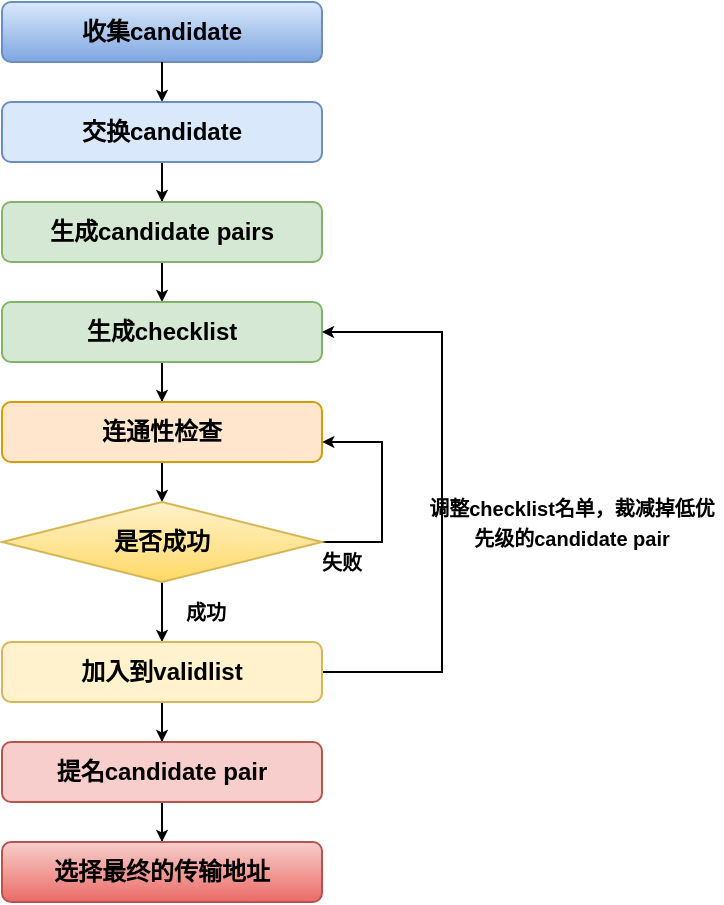 <mxfile version="14.4.3" type="device"><diagram id="2EXwyz118bGGU7TChbzs" name="第 1 页"><mxGraphModel dx="434" dy="322" grid="1" gridSize="10" guides="1" tooltips="1" connect="1" arrows="1" fold="1" page="1" pageScale="1" pageWidth="827" pageHeight="1169" math="0" shadow="0"><root><mxCell id="0"/><mxCell id="1" parent="0"/><mxCell id="vnwRGClnnqZYb4HgywFj-1" value="&lt;b&gt;收集candidate&lt;/b&gt;" style="rounded=1;whiteSpace=wrap;html=1;gradientColor=#7ea6e0;fillColor=#dae8fc;strokeColor=#6c8ebf;" vertex="1" parent="1"><mxGeometry x="320" y="260" width="160" height="30" as="geometry"/></mxCell><mxCell id="vnwRGClnnqZYb4HgywFj-13" style="edgeStyle=orthogonalEdgeStyle;rounded=0;orthogonalLoop=1;jettySize=auto;html=1;entryX=0.5;entryY=0;entryDx=0;entryDy=0;endSize=3;" edge="1" parent="1" target="vnwRGClnnqZYb4HgywFj-3"><mxGeometry relative="1" as="geometry"><mxPoint x="400.0" y="290" as="sourcePoint"/></mxGeometry></mxCell><mxCell id="vnwRGClnnqZYb4HgywFj-14" style="edgeStyle=orthogonalEdgeStyle;rounded=0;orthogonalLoop=1;jettySize=auto;html=1;entryX=0.5;entryY=0;entryDx=0;entryDy=0;endSize=3;" edge="1" parent="1" source="vnwRGClnnqZYb4HgywFj-3" target="vnwRGClnnqZYb4HgywFj-4"><mxGeometry relative="1" as="geometry"/></mxCell><mxCell id="vnwRGClnnqZYb4HgywFj-3" value="&lt;b&gt;交换candidate&lt;/b&gt;" style="rounded=1;whiteSpace=wrap;html=1;fillColor=#dae8fc;strokeColor=#6c8ebf;" vertex="1" parent="1"><mxGeometry x="320" y="310" width="160" height="30" as="geometry"/></mxCell><mxCell id="vnwRGClnnqZYb4HgywFj-15" style="edgeStyle=orthogonalEdgeStyle;rounded=0;orthogonalLoop=1;jettySize=auto;html=1;exitX=0.5;exitY=1;exitDx=0;exitDy=0;entryX=0.5;entryY=0;entryDx=0;entryDy=0;endSize=3;" edge="1" parent="1" source="vnwRGClnnqZYb4HgywFj-4" target="vnwRGClnnqZYb4HgywFj-5"><mxGeometry relative="1" as="geometry"/></mxCell><mxCell id="vnwRGClnnqZYb4HgywFj-4" value="&lt;b&gt;生成candidate pairs&lt;/b&gt;" style="rounded=1;whiteSpace=wrap;html=1;fillColor=#d5e8d4;strokeColor=#82b366;" vertex="1" parent="1"><mxGeometry x="320" y="360" width="160" height="30" as="geometry"/></mxCell><mxCell id="vnwRGClnnqZYb4HgywFj-17" style="edgeStyle=orthogonalEdgeStyle;rounded=0;orthogonalLoop=1;jettySize=auto;html=1;entryX=0.5;entryY=0;entryDx=0;entryDy=0;endSize=3;" edge="1" parent="1" source="vnwRGClnnqZYb4HgywFj-5" target="vnwRGClnnqZYb4HgywFj-6"><mxGeometry relative="1" as="geometry"/></mxCell><mxCell id="vnwRGClnnqZYb4HgywFj-5" value="&lt;b&gt;生成checklist&lt;/b&gt;" style="rounded=1;whiteSpace=wrap;html=1;fillColor=#d5e8d4;strokeColor=#82b366;" vertex="1" parent="1"><mxGeometry x="320" y="410" width="160" height="30" as="geometry"/></mxCell><mxCell id="vnwRGClnnqZYb4HgywFj-18" style="edgeStyle=orthogonalEdgeStyle;rounded=0;orthogonalLoop=1;jettySize=auto;html=1;entryX=0.5;entryY=0;entryDx=0;entryDy=0;endSize=3;" edge="1" parent="1" source="vnwRGClnnqZYb4HgywFj-6"><mxGeometry relative="1" as="geometry"><mxPoint x="400" y="510" as="targetPoint"/></mxGeometry></mxCell><mxCell id="vnwRGClnnqZYb4HgywFj-6" value="&lt;b&gt;连通性检查&lt;/b&gt;" style="rounded=1;whiteSpace=wrap;html=1;fillColor=#ffe6cc;strokeColor=#d79b00;" vertex="1" parent="1"><mxGeometry x="320" y="460" width="160" height="30" as="geometry"/></mxCell><mxCell id="vnwRGClnnqZYb4HgywFj-20" style="edgeStyle=orthogonalEdgeStyle;rounded=0;orthogonalLoop=1;jettySize=auto;html=1;exitX=0.5;exitY=1;exitDx=0;exitDy=0;entryX=0.5;entryY=0;entryDx=0;entryDy=0;endSize=3;" edge="1" parent="1" source="vnwRGClnnqZYb4HgywFj-8" target="vnwRGClnnqZYb4HgywFj-9"><mxGeometry relative="1" as="geometry"/></mxCell><mxCell id="vnwRGClnnqZYb4HgywFj-27" style="edgeStyle=orthogonalEdgeStyle;rounded=0;orthogonalLoop=1;jettySize=auto;html=1;exitX=1;exitY=0.5;exitDx=0;exitDy=0;endSize=3;" edge="1" parent="1" source="vnwRGClnnqZYb4HgywFj-8"><mxGeometry relative="1" as="geometry"><mxPoint x="480.143" y="480" as="targetPoint"/><Array as="points"><mxPoint x="510" y="530"/><mxPoint x="510" y="480"/></Array></mxGeometry></mxCell><mxCell id="vnwRGClnnqZYb4HgywFj-8" value="&lt;b&gt;是否成功&lt;/b&gt;" style="rhombus;whiteSpace=wrap;html=1;fillColor=#fff2cc;strokeColor=#d6b656;gradientColor=#ffd966;" vertex="1" parent="1"><mxGeometry x="320" y="510" width="160" height="40" as="geometry"/></mxCell><mxCell id="vnwRGClnnqZYb4HgywFj-22" style="edgeStyle=orthogonalEdgeStyle;rounded=0;orthogonalLoop=1;jettySize=auto;html=1;entryX=0.5;entryY=0;entryDx=0;entryDy=0;endSize=3;" edge="1" parent="1" source="vnwRGClnnqZYb4HgywFj-9" target="vnwRGClnnqZYb4HgywFj-10"><mxGeometry relative="1" as="geometry"/></mxCell><mxCell id="vnwRGClnnqZYb4HgywFj-28" style="edgeStyle=orthogonalEdgeStyle;rounded=0;orthogonalLoop=1;jettySize=auto;html=1;entryX=1;entryY=0.5;entryDx=0;entryDy=0;endSize=3;" edge="1" parent="1" source="vnwRGClnnqZYb4HgywFj-9" target="vnwRGClnnqZYb4HgywFj-5"><mxGeometry relative="1" as="geometry"><Array as="points"><mxPoint x="540" y="595"/><mxPoint x="540" y="425"/></Array></mxGeometry></mxCell><mxCell id="vnwRGClnnqZYb4HgywFj-9" value="&lt;b&gt;加入到validlist&lt;/b&gt;" style="rounded=1;whiteSpace=wrap;html=1;fillColor=#fff2cc;strokeColor=#d6b656;" vertex="1" parent="1"><mxGeometry x="320" y="580" width="160" height="30" as="geometry"/></mxCell><mxCell id="vnwRGClnnqZYb4HgywFj-23" style="edgeStyle=orthogonalEdgeStyle;rounded=0;orthogonalLoop=1;jettySize=auto;html=1;entryX=0.5;entryY=0;entryDx=0;entryDy=0;endSize=3;" edge="1" parent="1" source="vnwRGClnnqZYb4HgywFj-10" target="vnwRGClnnqZYb4HgywFj-11"><mxGeometry relative="1" as="geometry"/></mxCell><mxCell id="vnwRGClnnqZYb4HgywFj-10" value="&lt;b&gt;提名candidate pair&lt;/b&gt;" style="rounded=1;whiteSpace=wrap;html=1;fillColor=#f8cecc;strokeColor=#b85450;" vertex="1" parent="1"><mxGeometry x="320" y="630" width="160" height="30" as="geometry"/></mxCell><mxCell id="vnwRGClnnqZYb4HgywFj-11" value="&lt;b&gt;选择最终的传输地址&lt;/b&gt;" style="rounded=1;whiteSpace=wrap;html=1;fillColor=#f8cecc;strokeColor=#b85450;gradientColor=#ea6b66;" vertex="1" parent="1"><mxGeometry x="320" y="680" width="160" height="30" as="geometry"/></mxCell><mxCell id="vnwRGClnnqZYb4HgywFj-29" value="&lt;font style=&quot;font-size: 10px&quot;&gt;&lt;b&gt;成功&lt;/b&gt;&lt;/font&gt;" style="text;html=1;strokeColor=none;fillColor=none;align=center;verticalAlign=middle;whiteSpace=wrap;rounded=0;" vertex="1" parent="1"><mxGeometry x="404" y="560" width="36" height="10" as="geometry"/></mxCell><mxCell id="vnwRGClnnqZYb4HgywFj-30" value="&lt;font style=&quot;font-size: 10px&quot;&gt;&lt;b&gt;失败&lt;/b&gt;&lt;/font&gt;" style="text;html=1;strokeColor=none;fillColor=none;align=center;verticalAlign=middle;whiteSpace=wrap;rounded=0;" vertex="1" parent="1"><mxGeometry x="470" y="530" width="40" height="20" as="geometry"/></mxCell><mxCell id="vnwRGClnnqZYb4HgywFj-31" value="&lt;font style=&quot;font-size: 10px&quot;&gt;&lt;b&gt;调整checklist名单，裁减掉低优先级的candidate pair&lt;/b&gt;&lt;/font&gt;" style="text;html=1;strokeColor=none;fillColor=none;align=center;verticalAlign=middle;whiteSpace=wrap;rounded=0;" vertex="1" parent="1"><mxGeometry x="530" y="510" width="150" height="20" as="geometry"/></mxCell></root></mxGraphModel></diagram></mxfile>